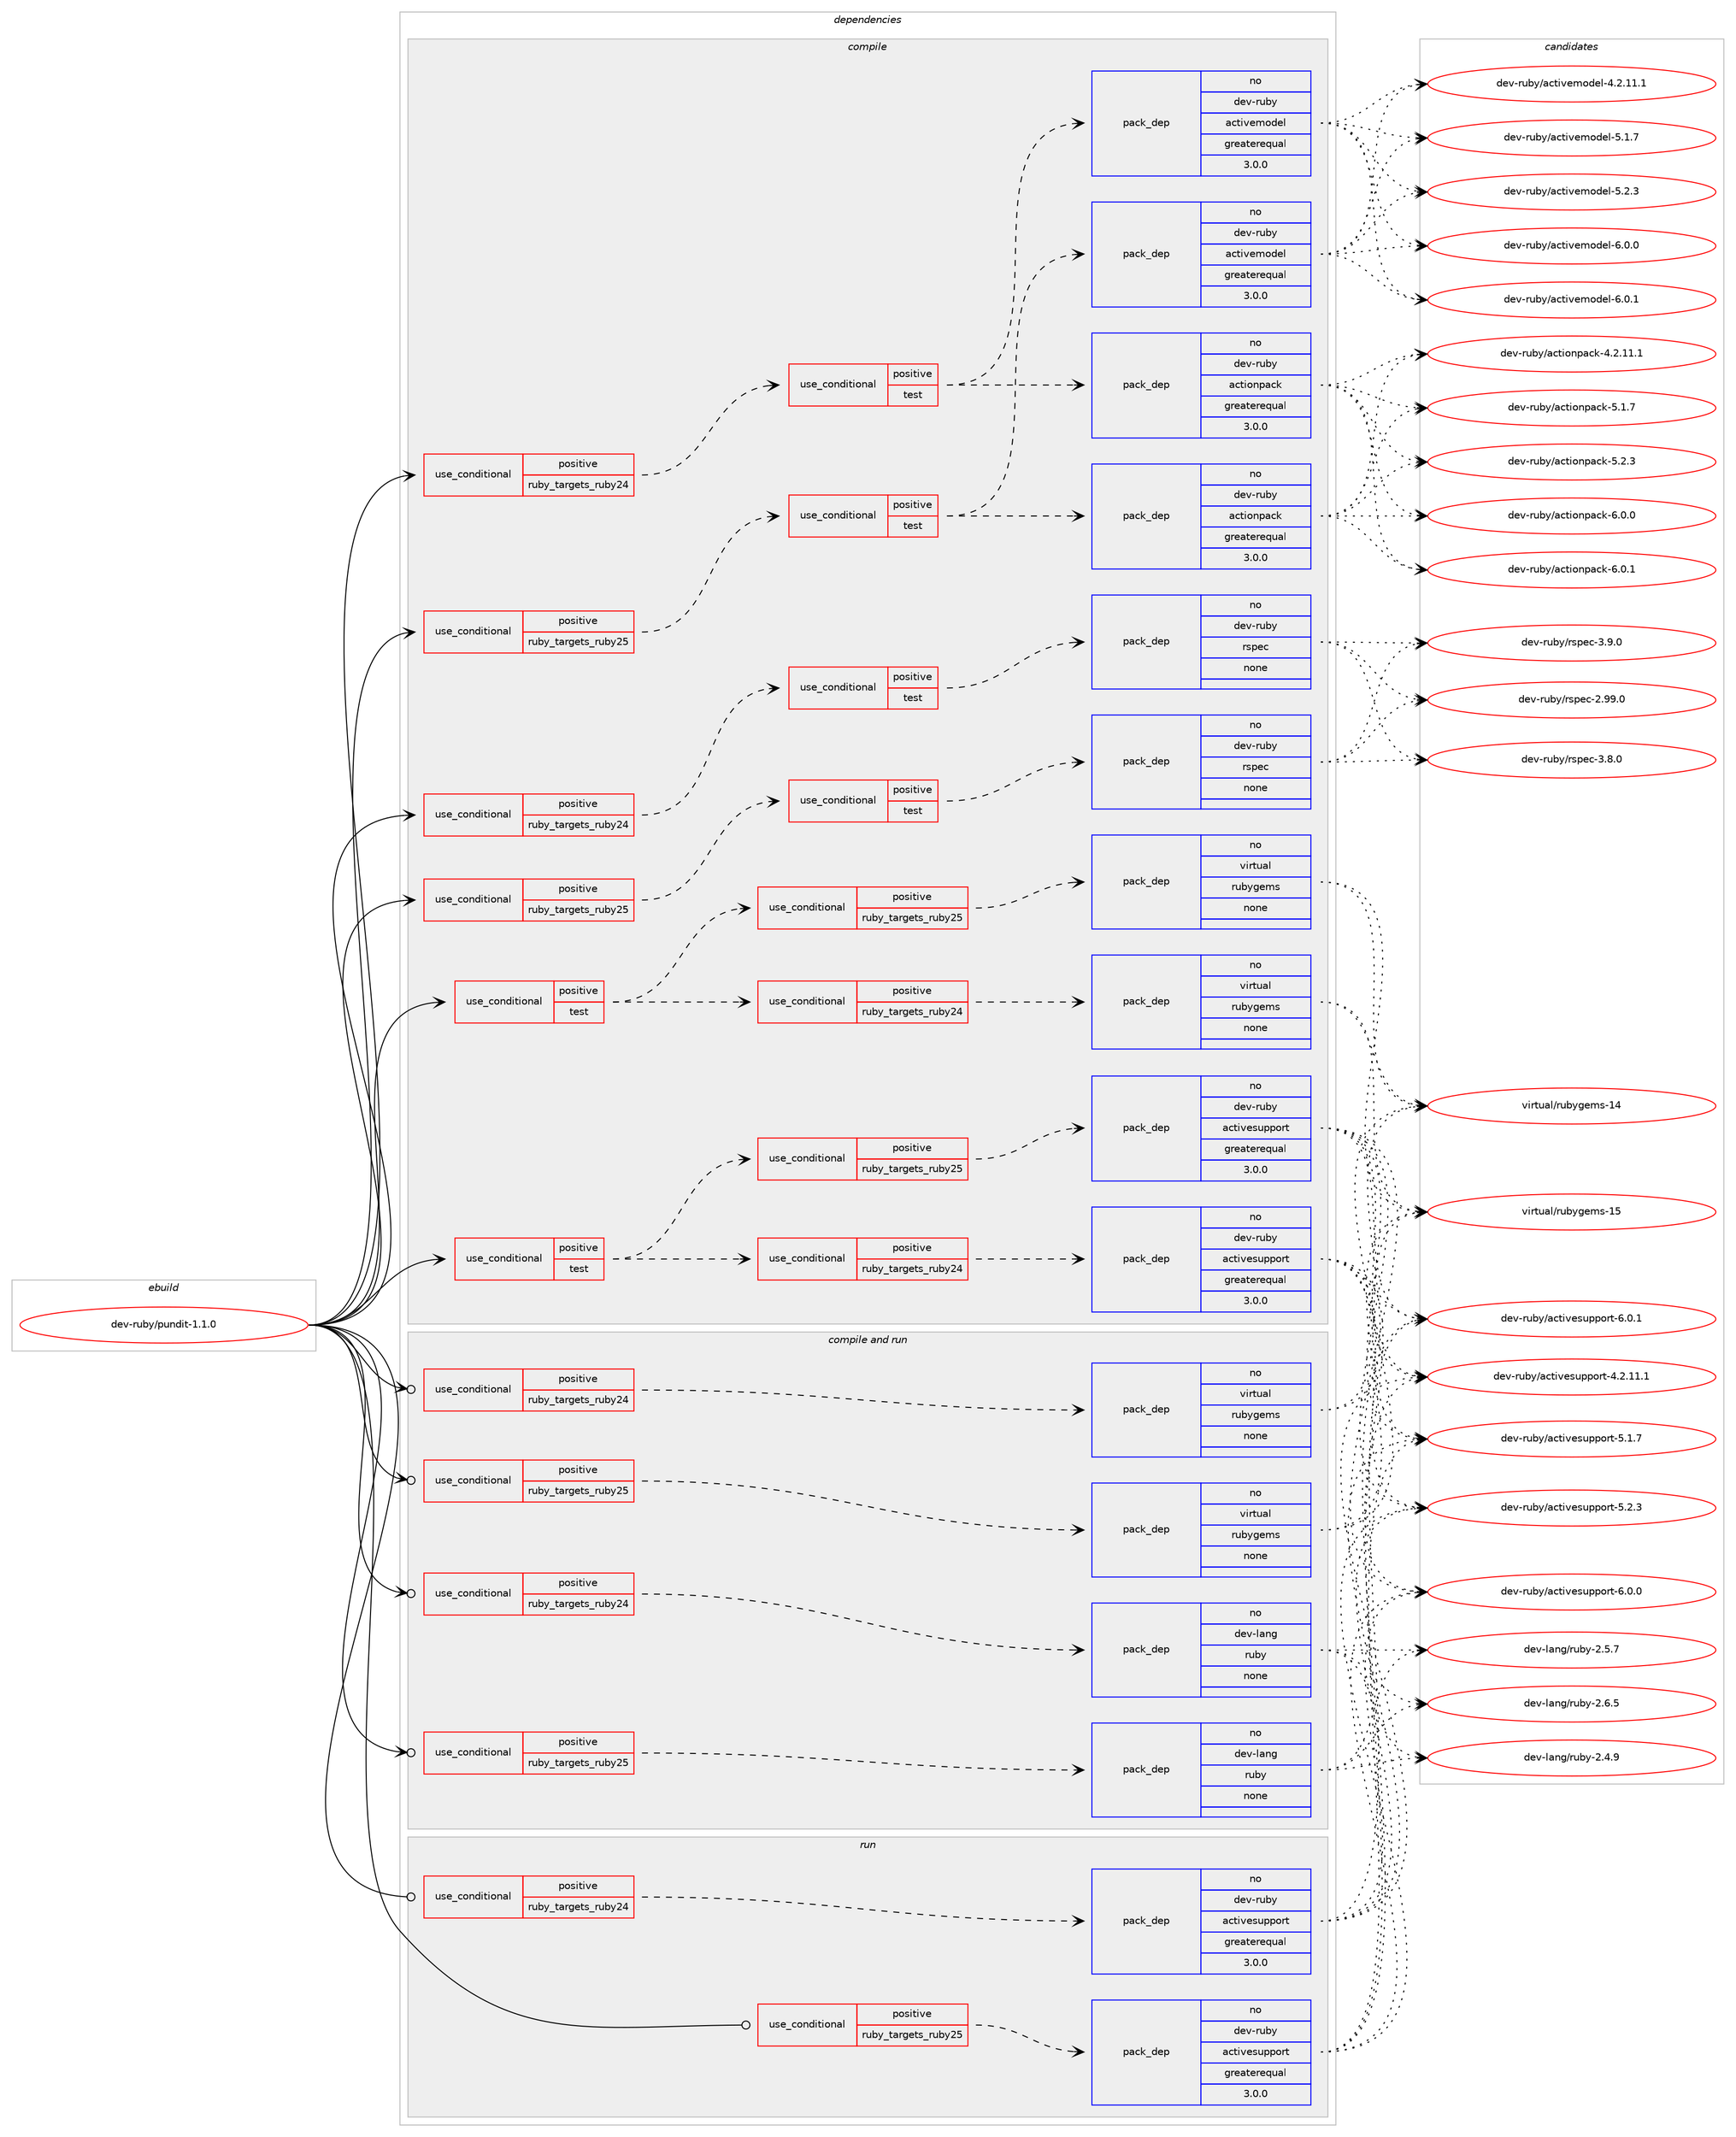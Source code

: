 digraph prolog {

# *************
# Graph options
# *************

newrank=true;
concentrate=true;
compound=true;
graph [rankdir=LR,fontname=Helvetica,fontsize=10,ranksep=1.5];#, ranksep=2.5, nodesep=0.2];
edge  [arrowhead=vee];
node  [fontname=Helvetica,fontsize=10];

# **********
# The ebuild
# **********

subgraph cluster_leftcol {
color=gray;
rank=same;
label=<<i>ebuild</i>>;
id [label="dev-ruby/pundit-1.1.0", color=red, width=4, href="../dev-ruby/pundit-1.1.0.svg"];
}

# ****************
# The dependencies
# ****************

subgraph cluster_midcol {
color=gray;
label=<<i>dependencies</i>>;
subgraph cluster_compile {
fillcolor="#eeeeee";
style=filled;
label=<<i>compile</i>>;
subgraph cond170958 {
dependency701689 [label=<<TABLE BORDER="0" CELLBORDER="1" CELLSPACING="0" CELLPADDING="4"><TR><TD ROWSPAN="3" CELLPADDING="10">use_conditional</TD></TR><TR><TD>positive</TD></TR><TR><TD>ruby_targets_ruby24</TD></TR></TABLE>>, shape=none, color=red];
subgraph cond170959 {
dependency701690 [label=<<TABLE BORDER="0" CELLBORDER="1" CELLSPACING="0" CELLPADDING="4"><TR><TD ROWSPAN="3" CELLPADDING="10">use_conditional</TD></TR><TR><TD>positive</TD></TR><TR><TD>test</TD></TR></TABLE>>, shape=none, color=red];
subgraph pack518701 {
dependency701691 [label=<<TABLE BORDER="0" CELLBORDER="1" CELLSPACING="0" CELLPADDING="4" WIDTH="220"><TR><TD ROWSPAN="6" CELLPADDING="30">pack_dep</TD></TR><TR><TD WIDTH="110">no</TD></TR><TR><TD>dev-ruby</TD></TR><TR><TD>actionpack</TD></TR><TR><TD>greaterequal</TD></TR><TR><TD>3.0.0</TD></TR></TABLE>>, shape=none, color=blue];
}
dependency701690:e -> dependency701691:w [weight=20,style="dashed",arrowhead="vee"];
subgraph pack518702 {
dependency701692 [label=<<TABLE BORDER="0" CELLBORDER="1" CELLSPACING="0" CELLPADDING="4" WIDTH="220"><TR><TD ROWSPAN="6" CELLPADDING="30">pack_dep</TD></TR><TR><TD WIDTH="110">no</TD></TR><TR><TD>dev-ruby</TD></TR><TR><TD>activemodel</TD></TR><TR><TD>greaterequal</TD></TR><TR><TD>3.0.0</TD></TR></TABLE>>, shape=none, color=blue];
}
dependency701690:e -> dependency701692:w [weight=20,style="dashed",arrowhead="vee"];
}
dependency701689:e -> dependency701690:w [weight=20,style="dashed",arrowhead="vee"];
}
id:e -> dependency701689:w [weight=20,style="solid",arrowhead="vee"];
subgraph cond170960 {
dependency701693 [label=<<TABLE BORDER="0" CELLBORDER="1" CELLSPACING="0" CELLPADDING="4"><TR><TD ROWSPAN="3" CELLPADDING="10">use_conditional</TD></TR><TR><TD>positive</TD></TR><TR><TD>ruby_targets_ruby24</TD></TR></TABLE>>, shape=none, color=red];
subgraph cond170961 {
dependency701694 [label=<<TABLE BORDER="0" CELLBORDER="1" CELLSPACING="0" CELLPADDING="4"><TR><TD ROWSPAN="3" CELLPADDING="10">use_conditional</TD></TR><TR><TD>positive</TD></TR><TR><TD>test</TD></TR></TABLE>>, shape=none, color=red];
subgraph pack518703 {
dependency701695 [label=<<TABLE BORDER="0" CELLBORDER="1" CELLSPACING="0" CELLPADDING="4" WIDTH="220"><TR><TD ROWSPAN="6" CELLPADDING="30">pack_dep</TD></TR><TR><TD WIDTH="110">no</TD></TR><TR><TD>dev-ruby</TD></TR><TR><TD>rspec</TD></TR><TR><TD>none</TD></TR><TR><TD></TD></TR></TABLE>>, shape=none, color=blue];
}
dependency701694:e -> dependency701695:w [weight=20,style="dashed",arrowhead="vee"];
}
dependency701693:e -> dependency701694:w [weight=20,style="dashed",arrowhead="vee"];
}
id:e -> dependency701693:w [weight=20,style="solid",arrowhead="vee"];
subgraph cond170962 {
dependency701696 [label=<<TABLE BORDER="0" CELLBORDER="1" CELLSPACING="0" CELLPADDING="4"><TR><TD ROWSPAN="3" CELLPADDING="10">use_conditional</TD></TR><TR><TD>positive</TD></TR><TR><TD>ruby_targets_ruby25</TD></TR></TABLE>>, shape=none, color=red];
subgraph cond170963 {
dependency701697 [label=<<TABLE BORDER="0" CELLBORDER="1" CELLSPACING="0" CELLPADDING="4"><TR><TD ROWSPAN="3" CELLPADDING="10">use_conditional</TD></TR><TR><TD>positive</TD></TR><TR><TD>test</TD></TR></TABLE>>, shape=none, color=red];
subgraph pack518704 {
dependency701698 [label=<<TABLE BORDER="0" CELLBORDER="1" CELLSPACING="0" CELLPADDING="4" WIDTH="220"><TR><TD ROWSPAN="6" CELLPADDING="30">pack_dep</TD></TR><TR><TD WIDTH="110">no</TD></TR><TR><TD>dev-ruby</TD></TR><TR><TD>actionpack</TD></TR><TR><TD>greaterequal</TD></TR><TR><TD>3.0.0</TD></TR></TABLE>>, shape=none, color=blue];
}
dependency701697:e -> dependency701698:w [weight=20,style="dashed",arrowhead="vee"];
subgraph pack518705 {
dependency701699 [label=<<TABLE BORDER="0" CELLBORDER="1" CELLSPACING="0" CELLPADDING="4" WIDTH="220"><TR><TD ROWSPAN="6" CELLPADDING="30">pack_dep</TD></TR><TR><TD WIDTH="110">no</TD></TR><TR><TD>dev-ruby</TD></TR><TR><TD>activemodel</TD></TR><TR><TD>greaterequal</TD></TR><TR><TD>3.0.0</TD></TR></TABLE>>, shape=none, color=blue];
}
dependency701697:e -> dependency701699:w [weight=20,style="dashed",arrowhead="vee"];
}
dependency701696:e -> dependency701697:w [weight=20,style="dashed",arrowhead="vee"];
}
id:e -> dependency701696:w [weight=20,style="solid",arrowhead="vee"];
subgraph cond170964 {
dependency701700 [label=<<TABLE BORDER="0" CELLBORDER="1" CELLSPACING="0" CELLPADDING="4"><TR><TD ROWSPAN="3" CELLPADDING="10">use_conditional</TD></TR><TR><TD>positive</TD></TR><TR><TD>ruby_targets_ruby25</TD></TR></TABLE>>, shape=none, color=red];
subgraph cond170965 {
dependency701701 [label=<<TABLE BORDER="0" CELLBORDER="1" CELLSPACING="0" CELLPADDING="4"><TR><TD ROWSPAN="3" CELLPADDING="10">use_conditional</TD></TR><TR><TD>positive</TD></TR><TR><TD>test</TD></TR></TABLE>>, shape=none, color=red];
subgraph pack518706 {
dependency701702 [label=<<TABLE BORDER="0" CELLBORDER="1" CELLSPACING="0" CELLPADDING="4" WIDTH="220"><TR><TD ROWSPAN="6" CELLPADDING="30">pack_dep</TD></TR><TR><TD WIDTH="110">no</TD></TR><TR><TD>dev-ruby</TD></TR><TR><TD>rspec</TD></TR><TR><TD>none</TD></TR><TR><TD></TD></TR></TABLE>>, shape=none, color=blue];
}
dependency701701:e -> dependency701702:w [weight=20,style="dashed",arrowhead="vee"];
}
dependency701700:e -> dependency701701:w [weight=20,style="dashed",arrowhead="vee"];
}
id:e -> dependency701700:w [weight=20,style="solid",arrowhead="vee"];
subgraph cond170966 {
dependency701703 [label=<<TABLE BORDER="0" CELLBORDER="1" CELLSPACING="0" CELLPADDING="4"><TR><TD ROWSPAN="3" CELLPADDING="10">use_conditional</TD></TR><TR><TD>positive</TD></TR><TR><TD>test</TD></TR></TABLE>>, shape=none, color=red];
subgraph cond170967 {
dependency701704 [label=<<TABLE BORDER="0" CELLBORDER="1" CELLSPACING="0" CELLPADDING="4"><TR><TD ROWSPAN="3" CELLPADDING="10">use_conditional</TD></TR><TR><TD>positive</TD></TR><TR><TD>ruby_targets_ruby24</TD></TR></TABLE>>, shape=none, color=red];
subgraph pack518707 {
dependency701705 [label=<<TABLE BORDER="0" CELLBORDER="1" CELLSPACING="0" CELLPADDING="4" WIDTH="220"><TR><TD ROWSPAN="6" CELLPADDING="30">pack_dep</TD></TR><TR><TD WIDTH="110">no</TD></TR><TR><TD>dev-ruby</TD></TR><TR><TD>activesupport</TD></TR><TR><TD>greaterequal</TD></TR><TR><TD>3.0.0</TD></TR></TABLE>>, shape=none, color=blue];
}
dependency701704:e -> dependency701705:w [weight=20,style="dashed",arrowhead="vee"];
}
dependency701703:e -> dependency701704:w [weight=20,style="dashed",arrowhead="vee"];
subgraph cond170968 {
dependency701706 [label=<<TABLE BORDER="0" CELLBORDER="1" CELLSPACING="0" CELLPADDING="4"><TR><TD ROWSPAN="3" CELLPADDING="10">use_conditional</TD></TR><TR><TD>positive</TD></TR><TR><TD>ruby_targets_ruby25</TD></TR></TABLE>>, shape=none, color=red];
subgraph pack518708 {
dependency701707 [label=<<TABLE BORDER="0" CELLBORDER="1" CELLSPACING="0" CELLPADDING="4" WIDTH="220"><TR><TD ROWSPAN="6" CELLPADDING="30">pack_dep</TD></TR><TR><TD WIDTH="110">no</TD></TR><TR><TD>dev-ruby</TD></TR><TR><TD>activesupport</TD></TR><TR><TD>greaterequal</TD></TR><TR><TD>3.0.0</TD></TR></TABLE>>, shape=none, color=blue];
}
dependency701706:e -> dependency701707:w [weight=20,style="dashed",arrowhead="vee"];
}
dependency701703:e -> dependency701706:w [weight=20,style="dashed",arrowhead="vee"];
}
id:e -> dependency701703:w [weight=20,style="solid",arrowhead="vee"];
subgraph cond170969 {
dependency701708 [label=<<TABLE BORDER="0" CELLBORDER="1" CELLSPACING="0" CELLPADDING="4"><TR><TD ROWSPAN="3" CELLPADDING="10">use_conditional</TD></TR><TR><TD>positive</TD></TR><TR><TD>test</TD></TR></TABLE>>, shape=none, color=red];
subgraph cond170970 {
dependency701709 [label=<<TABLE BORDER="0" CELLBORDER="1" CELLSPACING="0" CELLPADDING="4"><TR><TD ROWSPAN="3" CELLPADDING="10">use_conditional</TD></TR><TR><TD>positive</TD></TR><TR><TD>ruby_targets_ruby24</TD></TR></TABLE>>, shape=none, color=red];
subgraph pack518709 {
dependency701710 [label=<<TABLE BORDER="0" CELLBORDER="1" CELLSPACING="0" CELLPADDING="4" WIDTH="220"><TR><TD ROWSPAN="6" CELLPADDING="30">pack_dep</TD></TR><TR><TD WIDTH="110">no</TD></TR><TR><TD>virtual</TD></TR><TR><TD>rubygems</TD></TR><TR><TD>none</TD></TR><TR><TD></TD></TR></TABLE>>, shape=none, color=blue];
}
dependency701709:e -> dependency701710:w [weight=20,style="dashed",arrowhead="vee"];
}
dependency701708:e -> dependency701709:w [weight=20,style="dashed",arrowhead="vee"];
subgraph cond170971 {
dependency701711 [label=<<TABLE BORDER="0" CELLBORDER="1" CELLSPACING="0" CELLPADDING="4"><TR><TD ROWSPAN="3" CELLPADDING="10">use_conditional</TD></TR><TR><TD>positive</TD></TR><TR><TD>ruby_targets_ruby25</TD></TR></TABLE>>, shape=none, color=red];
subgraph pack518710 {
dependency701712 [label=<<TABLE BORDER="0" CELLBORDER="1" CELLSPACING="0" CELLPADDING="4" WIDTH="220"><TR><TD ROWSPAN="6" CELLPADDING="30">pack_dep</TD></TR><TR><TD WIDTH="110">no</TD></TR><TR><TD>virtual</TD></TR><TR><TD>rubygems</TD></TR><TR><TD>none</TD></TR><TR><TD></TD></TR></TABLE>>, shape=none, color=blue];
}
dependency701711:e -> dependency701712:w [weight=20,style="dashed",arrowhead="vee"];
}
dependency701708:e -> dependency701711:w [weight=20,style="dashed",arrowhead="vee"];
}
id:e -> dependency701708:w [weight=20,style="solid",arrowhead="vee"];
}
subgraph cluster_compileandrun {
fillcolor="#eeeeee";
style=filled;
label=<<i>compile and run</i>>;
subgraph cond170972 {
dependency701713 [label=<<TABLE BORDER="0" CELLBORDER="1" CELLSPACING="0" CELLPADDING="4"><TR><TD ROWSPAN="3" CELLPADDING="10">use_conditional</TD></TR><TR><TD>positive</TD></TR><TR><TD>ruby_targets_ruby24</TD></TR></TABLE>>, shape=none, color=red];
subgraph pack518711 {
dependency701714 [label=<<TABLE BORDER="0" CELLBORDER="1" CELLSPACING="0" CELLPADDING="4" WIDTH="220"><TR><TD ROWSPAN="6" CELLPADDING="30">pack_dep</TD></TR><TR><TD WIDTH="110">no</TD></TR><TR><TD>dev-lang</TD></TR><TR><TD>ruby</TD></TR><TR><TD>none</TD></TR><TR><TD></TD></TR></TABLE>>, shape=none, color=blue];
}
dependency701713:e -> dependency701714:w [weight=20,style="dashed",arrowhead="vee"];
}
id:e -> dependency701713:w [weight=20,style="solid",arrowhead="odotvee"];
subgraph cond170973 {
dependency701715 [label=<<TABLE BORDER="0" CELLBORDER="1" CELLSPACING="0" CELLPADDING="4"><TR><TD ROWSPAN="3" CELLPADDING="10">use_conditional</TD></TR><TR><TD>positive</TD></TR><TR><TD>ruby_targets_ruby24</TD></TR></TABLE>>, shape=none, color=red];
subgraph pack518712 {
dependency701716 [label=<<TABLE BORDER="0" CELLBORDER="1" CELLSPACING="0" CELLPADDING="4" WIDTH="220"><TR><TD ROWSPAN="6" CELLPADDING="30">pack_dep</TD></TR><TR><TD WIDTH="110">no</TD></TR><TR><TD>virtual</TD></TR><TR><TD>rubygems</TD></TR><TR><TD>none</TD></TR><TR><TD></TD></TR></TABLE>>, shape=none, color=blue];
}
dependency701715:e -> dependency701716:w [weight=20,style="dashed",arrowhead="vee"];
}
id:e -> dependency701715:w [weight=20,style="solid",arrowhead="odotvee"];
subgraph cond170974 {
dependency701717 [label=<<TABLE BORDER="0" CELLBORDER="1" CELLSPACING="0" CELLPADDING="4"><TR><TD ROWSPAN="3" CELLPADDING="10">use_conditional</TD></TR><TR><TD>positive</TD></TR><TR><TD>ruby_targets_ruby25</TD></TR></TABLE>>, shape=none, color=red];
subgraph pack518713 {
dependency701718 [label=<<TABLE BORDER="0" CELLBORDER="1" CELLSPACING="0" CELLPADDING="4" WIDTH="220"><TR><TD ROWSPAN="6" CELLPADDING="30">pack_dep</TD></TR><TR><TD WIDTH="110">no</TD></TR><TR><TD>dev-lang</TD></TR><TR><TD>ruby</TD></TR><TR><TD>none</TD></TR><TR><TD></TD></TR></TABLE>>, shape=none, color=blue];
}
dependency701717:e -> dependency701718:w [weight=20,style="dashed",arrowhead="vee"];
}
id:e -> dependency701717:w [weight=20,style="solid",arrowhead="odotvee"];
subgraph cond170975 {
dependency701719 [label=<<TABLE BORDER="0" CELLBORDER="1" CELLSPACING="0" CELLPADDING="4"><TR><TD ROWSPAN="3" CELLPADDING="10">use_conditional</TD></TR><TR><TD>positive</TD></TR><TR><TD>ruby_targets_ruby25</TD></TR></TABLE>>, shape=none, color=red];
subgraph pack518714 {
dependency701720 [label=<<TABLE BORDER="0" CELLBORDER="1" CELLSPACING="0" CELLPADDING="4" WIDTH="220"><TR><TD ROWSPAN="6" CELLPADDING="30">pack_dep</TD></TR><TR><TD WIDTH="110">no</TD></TR><TR><TD>virtual</TD></TR><TR><TD>rubygems</TD></TR><TR><TD>none</TD></TR><TR><TD></TD></TR></TABLE>>, shape=none, color=blue];
}
dependency701719:e -> dependency701720:w [weight=20,style="dashed",arrowhead="vee"];
}
id:e -> dependency701719:w [weight=20,style="solid",arrowhead="odotvee"];
}
subgraph cluster_run {
fillcolor="#eeeeee";
style=filled;
label=<<i>run</i>>;
subgraph cond170976 {
dependency701721 [label=<<TABLE BORDER="0" CELLBORDER="1" CELLSPACING="0" CELLPADDING="4"><TR><TD ROWSPAN="3" CELLPADDING="10">use_conditional</TD></TR><TR><TD>positive</TD></TR><TR><TD>ruby_targets_ruby24</TD></TR></TABLE>>, shape=none, color=red];
subgraph pack518715 {
dependency701722 [label=<<TABLE BORDER="0" CELLBORDER="1" CELLSPACING="0" CELLPADDING="4" WIDTH="220"><TR><TD ROWSPAN="6" CELLPADDING="30">pack_dep</TD></TR><TR><TD WIDTH="110">no</TD></TR><TR><TD>dev-ruby</TD></TR><TR><TD>activesupport</TD></TR><TR><TD>greaterequal</TD></TR><TR><TD>3.0.0</TD></TR></TABLE>>, shape=none, color=blue];
}
dependency701721:e -> dependency701722:w [weight=20,style="dashed",arrowhead="vee"];
}
id:e -> dependency701721:w [weight=20,style="solid",arrowhead="odot"];
subgraph cond170977 {
dependency701723 [label=<<TABLE BORDER="0" CELLBORDER="1" CELLSPACING="0" CELLPADDING="4"><TR><TD ROWSPAN="3" CELLPADDING="10">use_conditional</TD></TR><TR><TD>positive</TD></TR><TR><TD>ruby_targets_ruby25</TD></TR></TABLE>>, shape=none, color=red];
subgraph pack518716 {
dependency701724 [label=<<TABLE BORDER="0" CELLBORDER="1" CELLSPACING="0" CELLPADDING="4" WIDTH="220"><TR><TD ROWSPAN="6" CELLPADDING="30">pack_dep</TD></TR><TR><TD WIDTH="110">no</TD></TR><TR><TD>dev-ruby</TD></TR><TR><TD>activesupport</TD></TR><TR><TD>greaterequal</TD></TR><TR><TD>3.0.0</TD></TR></TABLE>>, shape=none, color=blue];
}
dependency701723:e -> dependency701724:w [weight=20,style="dashed",arrowhead="vee"];
}
id:e -> dependency701723:w [weight=20,style="solid",arrowhead="odot"];
}
}

# **************
# The candidates
# **************

subgraph cluster_choices {
rank=same;
color=gray;
label=<<i>candidates</i>>;

subgraph choice518701 {
color=black;
nodesep=1;
choice10010111845114117981214797991161051111101129799107455246504649494649 [label="dev-ruby/actionpack-4.2.11.1", color=red, width=4,href="../dev-ruby/actionpack-4.2.11.1.svg"];
choice10010111845114117981214797991161051111101129799107455346494655 [label="dev-ruby/actionpack-5.1.7", color=red, width=4,href="../dev-ruby/actionpack-5.1.7.svg"];
choice10010111845114117981214797991161051111101129799107455346504651 [label="dev-ruby/actionpack-5.2.3", color=red, width=4,href="../dev-ruby/actionpack-5.2.3.svg"];
choice10010111845114117981214797991161051111101129799107455446484648 [label="dev-ruby/actionpack-6.0.0", color=red, width=4,href="../dev-ruby/actionpack-6.0.0.svg"];
choice10010111845114117981214797991161051111101129799107455446484649 [label="dev-ruby/actionpack-6.0.1", color=red, width=4,href="../dev-ruby/actionpack-6.0.1.svg"];
dependency701691:e -> choice10010111845114117981214797991161051111101129799107455246504649494649:w [style=dotted,weight="100"];
dependency701691:e -> choice10010111845114117981214797991161051111101129799107455346494655:w [style=dotted,weight="100"];
dependency701691:e -> choice10010111845114117981214797991161051111101129799107455346504651:w [style=dotted,weight="100"];
dependency701691:e -> choice10010111845114117981214797991161051111101129799107455446484648:w [style=dotted,weight="100"];
dependency701691:e -> choice10010111845114117981214797991161051111101129799107455446484649:w [style=dotted,weight="100"];
}
subgraph choice518702 {
color=black;
nodesep=1;
choice1001011184511411798121479799116105118101109111100101108455246504649494649 [label="dev-ruby/activemodel-4.2.11.1", color=red, width=4,href="../dev-ruby/activemodel-4.2.11.1.svg"];
choice1001011184511411798121479799116105118101109111100101108455346494655 [label="dev-ruby/activemodel-5.1.7", color=red, width=4,href="../dev-ruby/activemodel-5.1.7.svg"];
choice1001011184511411798121479799116105118101109111100101108455346504651 [label="dev-ruby/activemodel-5.2.3", color=red, width=4,href="../dev-ruby/activemodel-5.2.3.svg"];
choice1001011184511411798121479799116105118101109111100101108455446484648 [label="dev-ruby/activemodel-6.0.0", color=red, width=4,href="../dev-ruby/activemodel-6.0.0.svg"];
choice1001011184511411798121479799116105118101109111100101108455446484649 [label="dev-ruby/activemodel-6.0.1", color=red, width=4,href="../dev-ruby/activemodel-6.0.1.svg"];
dependency701692:e -> choice1001011184511411798121479799116105118101109111100101108455246504649494649:w [style=dotted,weight="100"];
dependency701692:e -> choice1001011184511411798121479799116105118101109111100101108455346494655:w [style=dotted,weight="100"];
dependency701692:e -> choice1001011184511411798121479799116105118101109111100101108455346504651:w [style=dotted,weight="100"];
dependency701692:e -> choice1001011184511411798121479799116105118101109111100101108455446484648:w [style=dotted,weight="100"];
dependency701692:e -> choice1001011184511411798121479799116105118101109111100101108455446484649:w [style=dotted,weight="100"];
}
subgraph choice518703 {
color=black;
nodesep=1;
choice1001011184511411798121471141151121019945504657574648 [label="dev-ruby/rspec-2.99.0", color=red, width=4,href="../dev-ruby/rspec-2.99.0.svg"];
choice10010111845114117981214711411511210199455146564648 [label="dev-ruby/rspec-3.8.0", color=red, width=4,href="../dev-ruby/rspec-3.8.0.svg"];
choice10010111845114117981214711411511210199455146574648 [label="dev-ruby/rspec-3.9.0", color=red, width=4,href="../dev-ruby/rspec-3.9.0.svg"];
dependency701695:e -> choice1001011184511411798121471141151121019945504657574648:w [style=dotted,weight="100"];
dependency701695:e -> choice10010111845114117981214711411511210199455146564648:w [style=dotted,weight="100"];
dependency701695:e -> choice10010111845114117981214711411511210199455146574648:w [style=dotted,weight="100"];
}
subgraph choice518704 {
color=black;
nodesep=1;
choice10010111845114117981214797991161051111101129799107455246504649494649 [label="dev-ruby/actionpack-4.2.11.1", color=red, width=4,href="../dev-ruby/actionpack-4.2.11.1.svg"];
choice10010111845114117981214797991161051111101129799107455346494655 [label="dev-ruby/actionpack-5.1.7", color=red, width=4,href="../dev-ruby/actionpack-5.1.7.svg"];
choice10010111845114117981214797991161051111101129799107455346504651 [label="dev-ruby/actionpack-5.2.3", color=red, width=4,href="../dev-ruby/actionpack-5.2.3.svg"];
choice10010111845114117981214797991161051111101129799107455446484648 [label="dev-ruby/actionpack-6.0.0", color=red, width=4,href="../dev-ruby/actionpack-6.0.0.svg"];
choice10010111845114117981214797991161051111101129799107455446484649 [label="dev-ruby/actionpack-6.0.1", color=red, width=4,href="../dev-ruby/actionpack-6.0.1.svg"];
dependency701698:e -> choice10010111845114117981214797991161051111101129799107455246504649494649:w [style=dotted,weight="100"];
dependency701698:e -> choice10010111845114117981214797991161051111101129799107455346494655:w [style=dotted,weight="100"];
dependency701698:e -> choice10010111845114117981214797991161051111101129799107455346504651:w [style=dotted,weight="100"];
dependency701698:e -> choice10010111845114117981214797991161051111101129799107455446484648:w [style=dotted,weight="100"];
dependency701698:e -> choice10010111845114117981214797991161051111101129799107455446484649:w [style=dotted,weight="100"];
}
subgraph choice518705 {
color=black;
nodesep=1;
choice1001011184511411798121479799116105118101109111100101108455246504649494649 [label="dev-ruby/activemodel-4.2.11.1", color=red, width=4,href="../dev-ruby/activemodel-4.2.11.1.svg"];
choice1001011184511411798121479799116105118101109111100101108455346494655 [label="dev-ruby/activemodel-5.1.7", color=red, width=4,href="../dev-ruby/activemodel-5.1.7.svg"];
choice1001011184511411798121479799116105118101109111100101108455346504651 [label="dev-ruby/activemodel-5.2.3", color=red, width=4,href="../dev-ruby/activemodel-5.2.3.svg"];
choice1001011184511411798121479799116105118101109111100101108455446484648 [label="dev-ruby/activemodel-6.0.0", color=red, width=4,href="../dev-ruby/activemodel-6.0.0.svg"];
choice1001011184511411798121479799116105118101109111100101108455446484649 [label="dev-ruby/activemodel-6.0.1", color=red, width=4,href="../dev-ruby/activemodel-6.0.1.svg"];
dependency701699:e -> choice1001011184511411798121479799116105118101109111100101108455246504649494649:w [style=dotted,weight="100"];
dependency701699:e -> choice1001011184511411798121479799116105118101109111100101108455346494655:w [style=dotted,weight="100"];
dependency701699:e -> choice1001011184511411798121479799116105118101109111100101108455346504651:w [style=dotted,weight="100"];
dependency701699:e -> choice1001011184511411798121479799116105118101109111100101108455446484648:w [style=dotted,weight="100"];
dependency701699:e -> choice1001011184511411798121479799116105118101109111100101108455446484649:w [style=dotted,weight="100"];
}
subgraph choice518706 {
color=black;
nodesep=1;
choice1001011184511411798121471141151121019945504657574648 [label="dev-ruby/rspec-2.99.0", color=red, width=4,href="../dev-ruby/rspec-2.99.0.svg"];
choice10010111845114117981214711411511210199455146564648 [label="dev-ruby/rspec-3.8.0", color=red, width=4,href="../dev-ruby/rspec-3.8.0.svg"];
choice10010111845114117981214711411511210199455146574648 [label="dev-ruby/rspec-3.9.0", color=red, width=4,href="../dev-ruby/rspec-3.9.0.svg"];
dependency701702:e -> choice1001011184511411798121471141151121019945504657574648:w [style=dotted,weight="100"];
dependency701702:e -> choice10010111845114117981214711411511210199455146564648:w [style=dotted,weight="100"];
dependency701702:e -> choice10010111845114117981214711411511210199455146574648:w [style=dotted,weight="100"];
}
subgraph choice518707 {
color=black;
nodesep=1;
choice1001011184511411798121479799116105118101115117112112111114116455246504649494649 [label="dev-ruby/activesupport-4.2.11.1", color=red, width=4,href="../dev-ruby/activesupport-4.2.11.1.svg"];
choice1001011184511411798121479799116105118101115117112112111114116455346494655 [label="dev-ruby/activesupport-5.1.7", color=red, width=4,href="../dev-ruby/activesupport-5.1.7.svg"];
choice1001011184511411798121479799116105118101115117112112111114116455346504651 [label="dev-ruby/activesupport-5.2.3", color=red, width=4,href="../dev-ruby/activesupport-5.2.3.svg"];
choice1001011184511411798121479799116105118101115117112112111114116455446484648 [label="dev-ruby/activesupport-6.0.0", color=red, width=4,href="../dev-ruby/activesupport-6.0.0.svg"];
choice1001011184511411798121479799116105118101115117112112111114116455446484649 [label="dev-ruby/activesupport-6.0.1", color=red, width=4,href="../dev-ruby/activesupport-6.0.1.svg"];
dependency701705:e -> choice1001011184511411798121479799116105118101115117112112111114116455246504649494649:w [style=dotted,weight="100"];
dependency701705:e -> choice1001011184511411798121479799116105118101115117112112111114116455346494655:w [style=dotted,weight="100"];
dependency701705:e -> choice1001011184511411798121479799116105118101115117112112111114116455346504651:w [style=dotted,weight="100"];
dependency701705:e -> choice1001011184511411798121479799116105118101115117112112111114116455446484648:w [style=dotted,weight="100"];
dependency701705:e -> choice1001011184511411798121479799116105118101115117112112111114116455446484649:w [style=dotted,weight="100"];
}
subgraph choice518708 {
color=black;
nodesep=1;
choice1001011184511411798121479799116105118101115117112112111114116455246504649494649 [label="dev-ruby/activesupport-4.2.11.1", color=red, width=4,href="../dev-ruby/activesupport-4.2.11.1.svg"];
choice1001011184511411798121479799116105118101115117112112111114116455346494655 [label="dev-ruby/activesupport-5.1.7", color=red, width=4,href="../dev-ruby/activesupport-5.1.7.svg"];
choice1001011184511411798121479799116105118101115117112112111114116455346504651 [label="dev-ruby/activesupport-5.2.3", color=red, width=4,href="../dev-ruby/activesupport-5.2.3.svg"];
choice1001011184511411798121479799116105118101115117112112111114116455446484648 [label="dev-ruby/activesupport-6.0.0", color=red, width=4,href="../dev-ruby/activesupport-6.0.0.svg"];
choice1001011184511411798121479799116105118101115117112112111114116455446484649 [label="dev-ruby/activesupport-6.0.1", color=red, width=4,href="../dev-ruby/activesupport-6.0.1.svg"];
dependency701707:e -> choice1001011184511411798121479799116105118101115117112112111114116455246504649494649:w [style=dotted,weight="100"];
dependency701707:e -> choice1001011184511411798121479799116105118101115117112112111114116455346494655:w [style=dotted,weight="100"];
dependency701707:e -> choice1001011184511411798121479799116105118101115117112112111114116455346504651:w [style=dotted,weight="100"];
dependency701707:e -> choice1001011184511411798121479799116105118101115117112112111114116455446484648:w [style=dotted,weight="100"];
dependency701707:e -> choice1001011184511411798121479799116105118101115117112112111114116455446484649:w [style=dotted,weight="100"];
}
subgraph choice518709 {
color=black;
nodesep=1;
choice118105114116117971084711411798121103101109115454952 [label="virtual/rubygems-14", color=red, width=4,href="../virtual/rubygems-14.svg"];
choice118105114116117971084711411798121103101109115454953 [label="virtual/rubygems-15", color=red, width=4,href="../virtual/rubygems-15.svg"];
dependency701710:e -> choice118105114116117971084711411798121103101109115454952:w [style=dotted,weight="100"];
dependency701710:e -> choice118105114116117971084711411798121103101109115454953:w [style=dotted,weight="100"];
}
subgraph choice518710 {
color=black;
nodesep=1;
choice118105114116117971084711411798121103101109115454952 [label="virtual/rubygems-14", color=red, width=4,href="../virtual/rubygems-14.svg"];
choice118105114116117971084711411798121103101109115454953 [label="virtual/rubygems-15", color=red, width=4,href="../virtual/rubygems-15.svg"];
dependency701712:e -> choice118105114116117971084711411798121103101109115454952:w [style=dotted,weight="100"];
dependency701712:e -> choice118105114116117971084711411798121103101109115454953:w [style=dotted,weight="100"];
}
subgraph choice518711 {
color=black;
nodesep=1;
choice10010111845108971101034711411798121455046524657 [label="dev-lang/ruby-2.4.9", color=red, width=4,href="../dev-lang/ruby-2.4.9.svg"];
choice10010111845108971101034711411798121455046534655 [label="dev-lang/ruby-2.5.7", color=red, width=4,href="../dev-lang/ruby-2.5.7.svg"];
choice10010111845108971101034711411798121455046544653 [label="dev-lang/ruby-2.6.5", color=red, width=4,href="../dev-lang/ruby-2.6.5.svg"];
dependency701714:e -> choice10010111845108971101034711411798121455046524657:w [style=dotted,weight="100"];
dependency701714:e -> choice10010111845108971101034711411798121455046534655:w [style=dotted,weight="100"];
dependency701714:e -> choice10010111845108971101034711411798121455046544653:w [style=dotted,weight="100"];
}
subgraph choice518712 {
color=black;
nodesep=1;
choice118105114116117971084711411798121103101109115454952 [label="virtual/rubygems-14", color=red, width=4,href="../virtual/rubygems-14.svg"];
choice118105114116117971084711411798121103101109115454953 [label="virtual/rubygems-15", color=red, width=4,href="../virtual/rubygems-15.svg"];
dependency701716:e -> choice118105114116117971084711411798121103101109115454952:w [style=dotted,weight="100"];
dependency701716:e -> choice118105114116117971084711411798121103101109115454953:w [style=dotted,weight="100"];
}
subgraph choice518713 {
color=black;
nodesep=1;
choice10010111845108971101034711411798121455046524657 [label="dev-lang/ruby-2.4.9", color=red, width=4,href="../dev-lang/ruby-2.4.9.svg"];
choice10010111845108971101034711411798121455046534655 [label="dev-lang/ruby-2.5.7", color=red, width=4,href="../dev-lang/ruby-2.5.7.svg"];
choice10010111845108971101034711411798121455046544653 [label="dev-lang/ruby-2.6.5", color=red, width=4,href="../dev-lang/ruby-2.6.5.svg"];
dependency701718:e -> choice10010111845108971101034711411798121455046524657:w [style=dotted,weight="100"];
dependency701718:e -> choice10010111845108971101034711411798121455046534655:w [style=dotted,weight="100"];
dependency701718:e -> choice10010111845108971101034711411798121455046544653:w [style=dotted,weight="100"];
}
subgraph choice518714 {
color=black;
nodesep=1;
choice118105114116117971084711411798121103101109115454952 [label="virtual/rubygems-14", color=red, width=4,href="../virtual/rubygems-14.svg"];
choice118105114116117971084711411798121103101109115454953 [label="virtual/rubygems-15", color=red, width=4,href="../virtual/rubygems-15.svg"];
dependency701720:e -> choice118105114116117971084711411798121103101109115454952:w [style=dotted,weight="100"];
dependency701720:e -> choice118105114116117971084711411798121103101109115454953:w [style=dotted,weight="100"];
}
subgraph choice518715 {
color=black;
nodesep=1;
choice1001011184511411798121479799116105118101115117112112111114116455246504649494649 [label="dev-ruby/activesupport-4.2.11.1", color=red, width=4,href="../dev-ruby/activesupport-4.2.11.1.svg"];
choice1001011184511411798121479799116105118101115117112112111114116455346494655 [label="dev-ruby/activesupport-5.1.7", color=red, width=4,href="../dev-ruby/activesupport-5.1.7.svg"];
choice1001011184511411798121479799116105118101115117112112111114116455346504651 [label="dev-ruby/activesupport-5.2.3", color=red, width=4,href="../dev-ruby/activesupport-5.2.3.svg"];
choice1001011184511411798121479799116105118101115117112112111114116455446484648 [label="dev-ruby/activesupport-6.0.0", color=red, width=4,href="../dev-ruby/activesupport-6.0.0.svg"];
choice1001011184511411798121479799116105118101115117112112111114116455446484649 [label="dev-ruby/activesupport-6.0.1", color=red, width=4,href="../dev-ruby/activesupport-6.0.1.svg"];
dependency701722:e -> choice1001011184511411798121479799116105118101115117112112111114116455246504649494649:w [style=dotted,weight="100"];
dependency701722:e -> choice1001011184511411798121479799116105118101115117112112111114116455346494655:w [style=dotted,weight="100"];
dependency701722:e -> choice1001011184511411798121479799116105118101115117112112111114116455346504651:w [style=dotted,weight="100"];
dependency701722:e -> choice1001011184511411798121479799116105118101115117112112111114116455446484648:w [style=dotted,weight="100"];
dependency701722:e -> choice1001011184511411798121479799116105118101115117112112111114116455446484649:w [style=dotted,weight="100"];
}
subgraph choice518716 {
color=black;
nodesep=1;
choice1001011184511411798121479799116105118101115117112112111114116455246504649494649 [label="dev-ruby/activesupport-4.2.11.1", color=red, width=4,href="../dev-ruby/activesupport-4.2.11.1.svg"];
choice1001011184511411798121479799116105118101115117112112111114116455346494655 [label="dev-ruby/activesupport-5.1.7", color=red, width=4,href="../dev-ruby/activesupport-5.1.7.svg"];
choice1001011184511411798121479799116105118101115117112112111114116455346504651 [label="dev-ruby/activesupport-5.2.3", color=red, width=4,href="../dev-ruby/activesupport-5.2.3.svg"];
choice1001011184511411798121479799116105118101115117112112111114116455446484648 [label="dev-ruby/activesupport-6.0.0", color=red, width=4,href="../dev-ruby/activesupport-6.0.0.svg"];
choice1001011184511411798121479799116105118101115117112112111114116455446484649 [label="dev-ruby/activesupport-6.0.1", color=red, width=4,href="../dev-ruby/activesupport-6.0.1.svg"];
dependency701724:e -> choice1001011184511411798121479799116105118101115117112112111114116455246504649494649:w [style=dotted,weight="100"];
dependency701724:e -> choice1001011184511411798121479799116105118101115117112112111114116455346494655:w [style=dotted,weight="100"];
dependency701724:e -> choice1001011184511411798121479799116105118101115117112112111114116455346504651:w [style=dotted,weight="100"];
dependency701724:e -> choice1001011184511411798121479799116105118101115117112112111114116455446484648:w [style=dotted,weight="100"];
dependency701724:e -> choice1001011184511411798121479799116105118101115117112112111114116455446484649:w [style=dotted,weight="100"];
}
}

}
